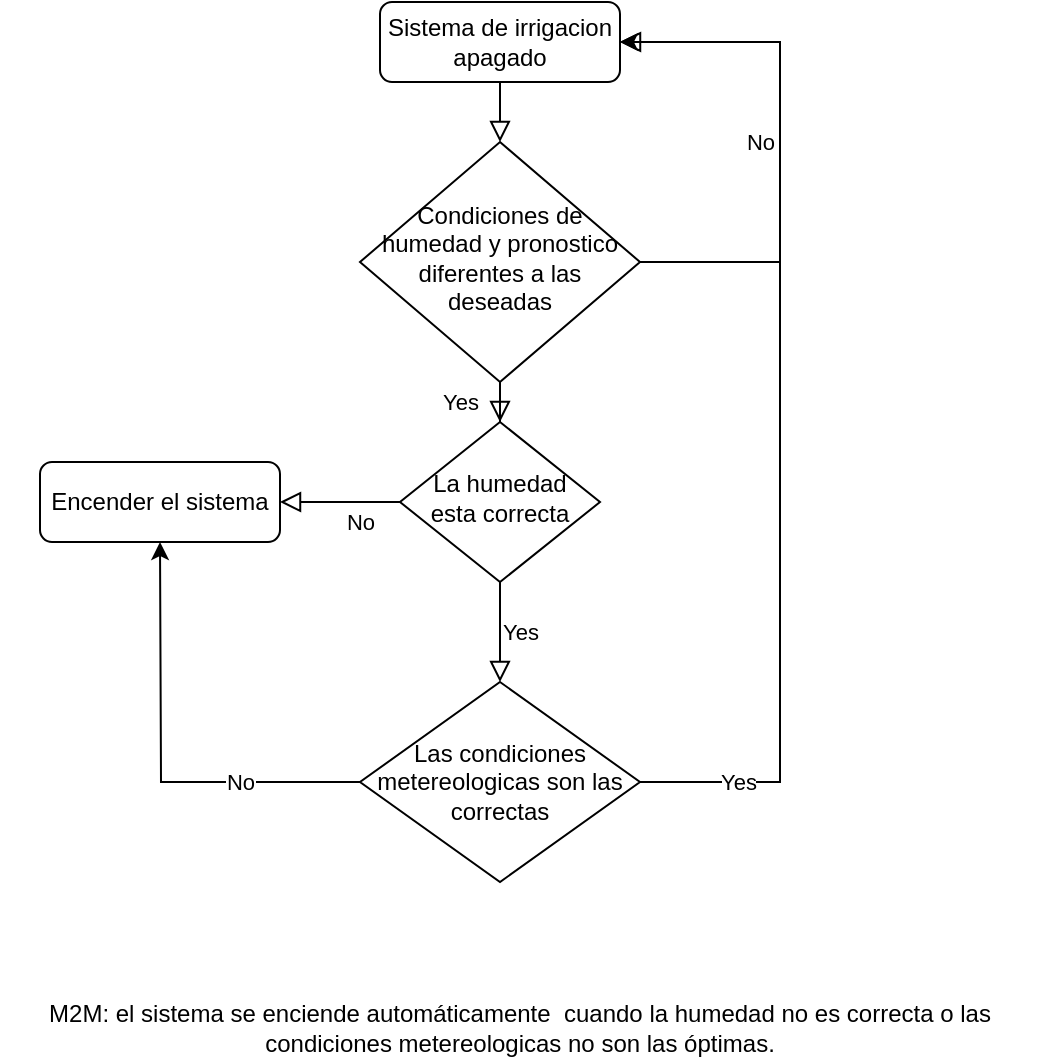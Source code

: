 <mxfile version="13.0.3" type="device" pages="2"><diagram id="C5RBs43oDa-KdzZeNtuy" name="Situacion 2"><mxGraphModel dx="1326" dy="816" grid="1" gridSize="10" guides="1" tooltips="1" connect="1" arrows="1" fold="1" page="1" pageScale="1" pageWidth="827" pageHeight="1169" math="0" shadow="0"><root><mxCell id="WIyWlLk6GJQsqaUBKTNV-0"/><mxCell id="WIyWlLk6GJQsqaUBKTNV-1" parent="WIyWlLk6GJQsqaUBKTNV-0"/><mxCell id="WIyWlLk6GJQsqaUBKTNV-8" value="No" style="rounded=0;html=1;jettySize=auto;orthogonalLoop=1;fontSize=11;endArrow=block;endFill=0;endSize=8;strokeWidth=1;shadow=0;labelBackgroundColor=none;edgeStyle=orthogonalEdgeStyle;" parent="WIyWlLk6GJQsqaUBKTNV-1" source="WIyWlLk6GJQsqaUBKTNV-10" edge="1"><mxGeometry x="-0.333" y="10" relative="1" as="geometry"><mxPoint as="offset"/><mxPoint x="260" y="330" as="targetPoint"/></mxGeometry></mxCell><mxCell id="WIyWlLk6GJQsqaUBKTNV-2" value="" style="rounded=0;html=1;jettySize=auto;orthogonalLoop=1;fontSize=11;endArrow=block;endFill=0;endSize=8;strokeWidth=1;shadow=0;labelBackgroundColor=none;edgeStyle=orthogonalEdgeStyle;" parent="WIyWlLk6GJQsqaUBKTNV-1" source="WIyWlLk6GJQsqaUBKTNV-3" target="WIyWlLk6GJQsqaUBKTNV-6" edge="1"><mxGeometry relative="1" as="geometry"/></mxCell><mxCell id="WIyWlLk6GJQsqaUBKTNV-3" value="Sistema de irrigacion apagado" style="rounded=1;whiteSpace=wrap;html=1;fontSize=12;glass=0;strokeWidth=1;shadow=0;" parent="WIyWlLk6GJQsqaUBKTNV-1" vertex="1"><mxGeometry x="310" y="80" width="120" height="40" as="geometry"/></mxCell><mxCell id="WIyWlLk6GJQsqaUBKTNV-4" value="Yes" style="rounded=0;html=1;jettySize=auto;orthogonalLoop=1;fontSize=11;endArrow=block;endFill=0;endSize=8;strokeWidth=1;shadow=0;labelBackgroundColor=none;edgeStyle=orthogonalEdgeStyle;" parent="WIyWlLk6GJQsqaUBKTNV-1" source="WIyWlLk6GJQsqaUBKTNV-6" target="WIyWlLk6GJQsqaUBKTNV-10" edge="1"><mxGeometry y="20" relative="1" as="geometry"><mxPoint as="offset"/></mxGeometry></mxCell><mxCell id="WIyWlLk6GJQsqaUBKTNV-5" value="No" style="edgeStyle=orthogonalEdgeStyle;rounded=0;html=1;jettySize=auto;orthogonalLoop=1;fontSize=11;endArrow=block;endFill=0;endSize=8;strokeWidth=1;shadow=0;labelBackgroundColor=none;entryX=1;entryY=0.5;entryDx=0;entryDy=0;" parent="WIyWlLk6GJQsqaUBKTNV-1" source="WIyWlLk6GJQsqaUBKTNV-6" target="WIyWlLk6GJQsqaUBKTNV-3" edge="1"><mxGeometry y="10" relative="1" as="geometry"><mxPoint as="offset"/><mxPoint x="510" y="100" as="targetPoint"/><Array as="points"><mxPoint x="510" y="210"/><mxPoint x="510" y="100"/></Array></mxGeometry></mxCell><mxCell id="WIyWlLk6GJQsqaUBKTNV-6" value="Condiciones de humedad y pronostico diferentes a las deseadas" style="rhombus;whiteSpace=wrap;html=1;shadow=0;fontFamily=Helvetica;fontSize=12;align=center;strokeWidth=1;spacing=6;spacingTop=-4;" parent="WIyWlLk6GJQsqaUBKTNV-1" vertex="1"><mxGeometry x="300" y="150" width="140" height="120" as="geometry"/></mxCell><mxCell id="WIyWlLk6GJQsqaUBKTNV-9" value="Yes" style="edgeStyle=orthogonalEdgeStyle;rounded=0;html=1;jettySize=auto;orthogonalLoop=1;fontSize=11;endArrow=block;endFill=0;endSize=8;strokeWidth=1;shadow=0;labelBackgroundColor=none;entryX=0.5;entryY=0;entryDx=0;entryDy=0;" parent="WIyWlLk6GJQsqaUBKTNV-1" source="WIyWlLk6GJQsqaUBKTNV-10" target="bCBWIgG1xAj8bQz2tzos-0" edge="1"><mxGeometry y="10" relative="1" as="geometry"><mxPoint as="offset"/><mxPoint x="370" y="420" as="targetPoint"/></mxGeometry></mxCell><mxCell id="WIyWlLk6GJQsqaUBKTNV-10" value="La humedad esta correcta" style="rhombus;whiteSpace=wrap;html=1;shadow=0;fontFamily=Helvetica;fontSize=12;align=center;strokeWidth=1;spacing=6;spacingTop=-4;" parent="WIyWlLk6GJQsqaUBKTNV-1" vertex="1"><mxGeometry x="320" y="290" width="100" height="80" as="geometry"/></mxCell><mxCell id="WIyWlLk6GJQsqaUBKTNV-11" value="Encender el sistema" style="rounded=1;whiteSpace=wrap;html=1;fontSize=12;glass=0;strokeWidth=1;shadow=0;" parent="WIyWlLk6GJQsqaUBKTNV-1" vertex="1"><mxGeometry x="140" y="310" width="120" height="40" as="geometry"/></mxCell><mxCell id="bCBWIgG1xAj8bQz2tzos-8" style="edgeStyle=orthogonalEdgeStyle;rounded=0;orthogonalLoop=1;jettySize=auto;html=1;exitX=0;exitY=0.5;exitDx=0;exitDy=0;entryX=0.5;entryY=1;entryDx=0;entryDy=0;" parent="WIyWlLk6GJQsqaUBKTNV-1" source="bCBWIgG1xAj8bQz2tzos-0" edge="1"><mxGeometry relative="1" as="geometry"><mxPoint x="200" y="350" as="targetPoint"/></mxGeometry></mxCell><mxCell id="bCBWIgG1xAj8bQz2tzos-9" value="No" style="edgeLabel;html=1;align=center;verticalAlign=middle;resizable=0;points=[];" parent="bCBWIgG1xAj8bQz2tzos-8" vertex="1" connectable="0"><mxGeometry x="-0.291" y="3" relative="1" as="geometry"><mxPoint x="18" y="-3" as="offset"/></mxGeometry></mxCell><mxCell id="bCBWIgG1xAj8bQz2tzos-11" style="edgeStyle=orthogonalEdgeStyle;rounded=0;orthogonalLoop=1;jettySize=auto;html=1;exitX=1;exitY=0.5;exitDx=0;exitDy=0;entryX=1;entryY=0.5;entryDx=0;entryDy=0;" parent="WIyWlLk6GJQsqaUBKTNV-1" source="bCBWIgG1xAj8bQz2tzos-0" target="WIyWlLk6GJQsqaUBKTNV-3" edge="1"><mxGeometry relative="1" as="geometry"><Array as="points"><mxPoint x="510" y="470"/><mxPoint x="510" y="100"/></Array></mxGeometry></mxCell><mxCell id="bCBWIgG1xAj8bQz2tzos-12" value="Yes" style="edgeLabel;html=1;align=center;verticalAlign=middle;resizable=0;points=[];" parent="bCBWIgG1xAj8bQz2tzos-11" vertex="1" connectable="0"><mxGeometry x="-0.811" relative="1" as="geometry"><mxPoint as="offset"/></mxGeometry></mxCell><mxCell id="bCBWIgG1xAj8bQz2tzos-0" value="Las condiciones metereologicas son las correctas" style="rhombus;whiteSpace=wrap;html=1;" parent="WIyWlLk6GJQsqaUBKTNV-1" vertex="1"><mxGeometry x="300" y="420" width="140" height="100" as="geometry"/></mxCell><mxCell id="Bo6Ogb9z9KdvS5pyLxli-0" value="M2M: el sistema se enciende automáticamente&amp;nbsp; cuando la humedad no es correcta o las condiciones metereologicas no son las óptimas." style="text;html=1;strokeColor=none;fillColor=none;align=center;verticalAlign=middle;whiteSpace=wrap;rounded=0;" vertex="1" parent="WIyWlLk6GJQsqaUBKTNV-1"><mxGeometry x="120" y="575" width="520" height="35" as="geometry"/></mxCell></root></mxGraphModel></diagram><diagram id="jwWo9lJeL6-bTAcbxFGG" name="Situacion 3"><mxGraphModel dx="1326" dy="816" grid="1" gridSize="10" guides="1" tooltips="1" connect="1" arrows="1" fold="1" page="1" pageScale="1" pageWidth="1169" pageHeight="827" math="0" shadow="0"><root><mxCell id="Sq9_K0G_wE4TuigfX9TP-0"/><mxCell id="Sq9_K0G_wE4TuigfX9TP-1" parent="Sq9_K0G_wE4TuigfX9TP-0"/><mxCell id="ra60Oay6BpitAEEYhGJI-1" value="" style="rounded=0;html=1;jettySize=auto;orthogonalLoop=1;fontSize=11;endArrow=block;endFill=0;endSize=8;strokeWidth=1;shadow=0;labelBackgroundColor=none;edgeStyle=orthogonalEdgeStyle;exitX=0.5;exitY=1;exitDx=0;exitDy=0;" parent="Sq9_K0G_wE4TuigfX9TP-1" source="ra60Oay6BpitAEEYhGJI-17" target="ra60Oay6BpitAEEYhGJI-5" edge="1"><mxGeometry relative="1" as="geometry"/></mxCell><mxCell id="ra60Oay6BpitAEEYhGJI-2" value="Muestra recetas para la leche fresca y su estado" style="rounded=1;whiteSpace=wrap;html=1;fontSize=12;glass=0;strokeWidth=1;shadow=0;" parent="Sq9_K0G_wE4TuigfX9TP-1" vertex="1"><mxGeometry x="280" y="414" width="120" height="40" as="geometry"/></mxCell><mxCell id="ra60Oay6BpitAEEYhGJI-4" value="Yes" style="edgeStyle=orthogonalEdgeStyle;rounded=0;html=1;jettySize=auto;orthogonalLoop=1;fontSize=11;endArrow=block;endFill=0;endSize=8;strokeWidth=1;shadow=0;labelBackgroundColor=none;entryX=1;entryY=0;entryDx=0;entryDy=0;exitX=0;exitY=0.5;exitDx=0;exitDy=0;" parent="Sq9_K0G_wE4TuigfX9TP-1" source="ra60Oay6BpitAEEYhGJI-5" target="ra60Oay6BpitAEEYhGJI-2" edge="1"><mxGeometry y="10" relative="1" as="geometry"><mxPoint as="offset"/><mxPoint x="480" y="160" as="targetPoint"/><Array as="points"><mxPoint x="420" y="414"/></Array></mxGeometry></mxCell><mxCell id="ra60Oay6BpitAEEYhGJI-22" style="edgeStyle=orthogonalEdgeStyle;rounded=0;orthogonalLoop=1;jettySize=auto;html=1;exitX=0.5;exitY=1;exitDx=0;exitDy=0;" parent="Sq9_K0G_wE4TuigfX9TP-1" source="ra60Oay6BpitAEEYhGJI-5" target="ra60Oay6BpitAEEYhGJI-21" edge="1"><mxGeometry relative="1" as="geometry"/></mxCell><mxCell id="ra60Oay6BpitAEEYhGJI-23" value="No" style="edgeLabel;html=1;align=center;verticalAlign=middle;resizable=0;points=[];" parent="ra60Oay6BpitAEEYhGJI-22" vertex="1" connectable="0"><mxGeometry x="-0.246" y="1" relative="1" as="geometry"><mxPoint as="offset"/></mxGeometry></mxCell><mxCell id="ra60Oay6BpitAEEYhGJI-5" value="El Ph de la leche en la jarra es correcto" style="rhombus;whiteSpace=wrap;html=1;shadow=0;fontFamily=Helvetica;fontSize=12;align=center;strokeWidth=1;spacing=6;spacingTop=-4;" parent="Sq9_K0G_wE4TuigfX9TP-1" vertex="1"><mxGeometry x="420" y="220" width="150" height="120" as="geometry"/></mxCell><mxCell id="ra60Oay6BpitAEEYhGJI-15" value="" style="rounded=0;html=1;jettySize=auto;orthogonalLoop=1;fontSize=11;endArrow=block;endFill=0;endSize=8;strokeWidth=1;shadow=0;labelBackgroundColor=none;edgeStyle=orthogonalEdgeStyle;exitX=0.5;exitY=1;exitDx=0;exitDy=0;" parent="Sq9_K0G_wE4TuigfX9TP-1" source="ra60Oay6BpitAEEYhGJI-17" target="ra60Oay6BpitAEEYhGJI-16" edge="1"><mxGeometry relative="1" as="geometry"><mxPoint x="190" y="190" as="sourcePoint"/></mxGeometry></mxCell><mxCell id="ra60Oay6BpitAEEYhGJI-18" style="edgeStyle=orthogonalEdgeStyle;rounded=0;orthogonalLoop=1;jettySize=auto;html=1;entryX=0;entryY=0;entryDx=0;entryDy=0;" parent="Sq9_K0G_wE4TuigfX9TP-1" source="ra60Oay6BpitAEEYhGJI-16" target="ra60Oay6BpitAEEYhGJI-2" edge="1"><mxGeometry relative="1" as="geometry"><mxPoint x="80" y="420" as="targetPoint"/><Array as="points"><mxPoint x="260" y="414"/></Array></mxGeometry></mxCell><mxCell id="ra60Oay6BpitAEEYhGJI-19" value="Yes" style="edgeLabel;html=1;align=center;verticalAlign=middle;resizable=0;points=[];" parent="ra60Oay6BpitAEEYhGJI-18" vertex="1" connectable="0"><mxGeometry x="0.006" y="-1" relative="1" as="geometry"><mxPoint as="offset"/></mxGeometry></mxCell><mxCell id="ra60Oay6BpitAEEYhGJI-25" style="edgeStyle=orthogonalEdgeStyle;rounded=0;orthogonalLoop=1;jettySize=auto;html=1;exitX=0.5;exitY=1;exitDx=0;exitDy=0;" parent="Sq9_K0G_wE4TuigfX9TP-1" source="ra60Oay6BpitAEEYhGJI-16" target="Hh8NbVxNe-JnPsTjiH3C-3" edge="1"><mxGeometry relative="1" as="geometry"><mxPoint x="185" y="440" as="targetPoint"/></mxGeometry></mxCell><mxCell id="ra60Oay6BpitAEEYhGJI-26" value="No" style="edgeLabel;html=1;align=center;verticalAlign=middle;resizable=0;points=[];" parent="ra60Oay6BpitAEEYhGJI-25" vertex="1" connectable="0"><mxGeometry x="-0.678" relative="1" as="geometry"><mxPoint as="offset"/></mxGeometry></mxCell><mxCell id="ra60Oay6BpitAEEYhGJI-16" value="La cantidad de la leche en la jarra es correcta." style="rhombus;whiteSpace=wrap;html=1;shadow=0;fontFamily=Helvetica;fontSize=12;align=center;strokeWidth=1;spacing=6;spacingTop=-4;" parent="Sq9_K0G_wE4TuigfX9TP-1" vertex="1"><mxGeometry x="110" y="220" width="150" height="120" as="geometry"/></mxCell><mxCell id="ra60Oay6BpitAEEYhGJI-17" value="Aplicacion remota para la app inteligente" style="rounded=1;whiteSpace=wrap;html=1;fontSize=12;glass=0;strokeWidth=1;shadow=0;" parent="Sq9_K0G_wE4TuigfX9TP-1" vertex="1"><mxGeometry x="280" y="40" width="120" height="40" as="geometry"/></mxCell><mxCell id="ra60Oay6BpitAEEYhGJI-20" value="Envia notification del estado de la calidad y cantidad de la leche" style="rounded=1;whiteSpace=wrap;html=1;" parent="Sq9_K0G_wE4TuigfX9TP-1" vertex="1"><mxGeometry x="280" y="470" width="120" height="60" as="geometry"/></mxCell><mxCell id="ra60Oay6BpitAEEYhGJI-24" style="edgeStyle=orthogonalEdgeStyle;rounded=0;orthogonalLoop=1;jettySize=auto;html=1;exitX=0;exitY=0.5;exitDx=0;exitDy=0;entryX=1;entryY=0.5;entryDx=0;entryDy=0;" parent="Sq9_K0G_wE4TuigfX9TP-1" source="ra60Oay6BpitAEEYhGJI-21" target="ra60Oay6BpitAEEYhGJI-20" edge="1"><mxGeometry relative="1" as="geometry"/></mxCell><mxCell id="ra60Oay6BpitAEEYhGJI-21" value="Muestra recetas para la leche echada a perder" style="rounded=1;whiteSpace=wrap;html=1;" parent="Sq9_K0G_wE4TuigfX9TP-1" vertex="1"><mxGeometry x="435" y="470" width="120" height="60" as="geometry"/></mxCell><mxCell id="Hh8NbVxNe-JnPsTjiH3C-0" value="M2M: el sistema verifica automaticamente el&amp;nbsp; nivel de leche y la calidad de la misma" style="text;html=1;strokeColor=none;fillColor=none;align=center;verticalAlign=middle;whiteSpace=wrap;rounded=0;" vertex="1" parent="Sq9_K0G_wE4TuigfX9TP-1"><mxGeometry x="80" y="575" width="520" height="35" as="geometry"/></mxCell><mxCell id="Hh8NbVxNe-JnPsTjiH3C-1" value="M2P: manda recetas o información de la calidad y cantidad de la leche." style="text;html=1;strokeColor=none;fillColor=none;align=center;verticalAlign=middle;whiteSpace=wrap;rounded=0;" vertex="1" parent="Sq9_K0G_wE4TuigfX9TP-1"><mxGeometry x="80" y="610" width="520" height="35" as="geometry"/></mxCell><mxCell id="Hh8NbVxNe-JnPsTjiH3C-2" value="M2M: La persone puede realizar recetas o comprar más leche cuando haya poca cantidad." style="text;html=1;strokeColor=none;fillColor=none;align=center;verticalAlign=middle;whiteSpace=wrap;rounded=0;" vertex="1" parent="Sq9_K0G_wE4TuigfX9TP-1"><mxGeometry x="90" y="645" width="520" height="35" as="geometry"/></mxCell><mxCell id="Hh8NbVxNe-JnPsTjiH3C-4" style="edgeStyle=orthogonalEdgeStyle;rounded=0;orthogonalLoop=1;jettySize=auto;html=1;exitX=1;exitY=0.5;exitDx=0;exitDy=0;entryX=0;entryY=0.5;entryDx=0;entryDy=0;" edge="1" parent="Sq9_K0G_wE4TuigfX9TP-1" source="Hh8NbVxNe-JnPsTjiH3C-3" target="ra60Oay6BpitAEEYhGJI-20"><mxGeometry relative="1" as="geometry"/></mxCell><mxCell id="Hh8NbVxNe-JnPsTjiH3C-3" value="Pide más leche a un servicio de entrega." style="rounded=1;whiteSpace=wrap;html=1;" vertex="1" parent="Sq9_K0G_wE4TuigfX9TP-1"><mxGeometry x="125" y="470" width="120" height="60" as="geometry"/></mxCell></root></mxGraphModel></diagram></mxfile>